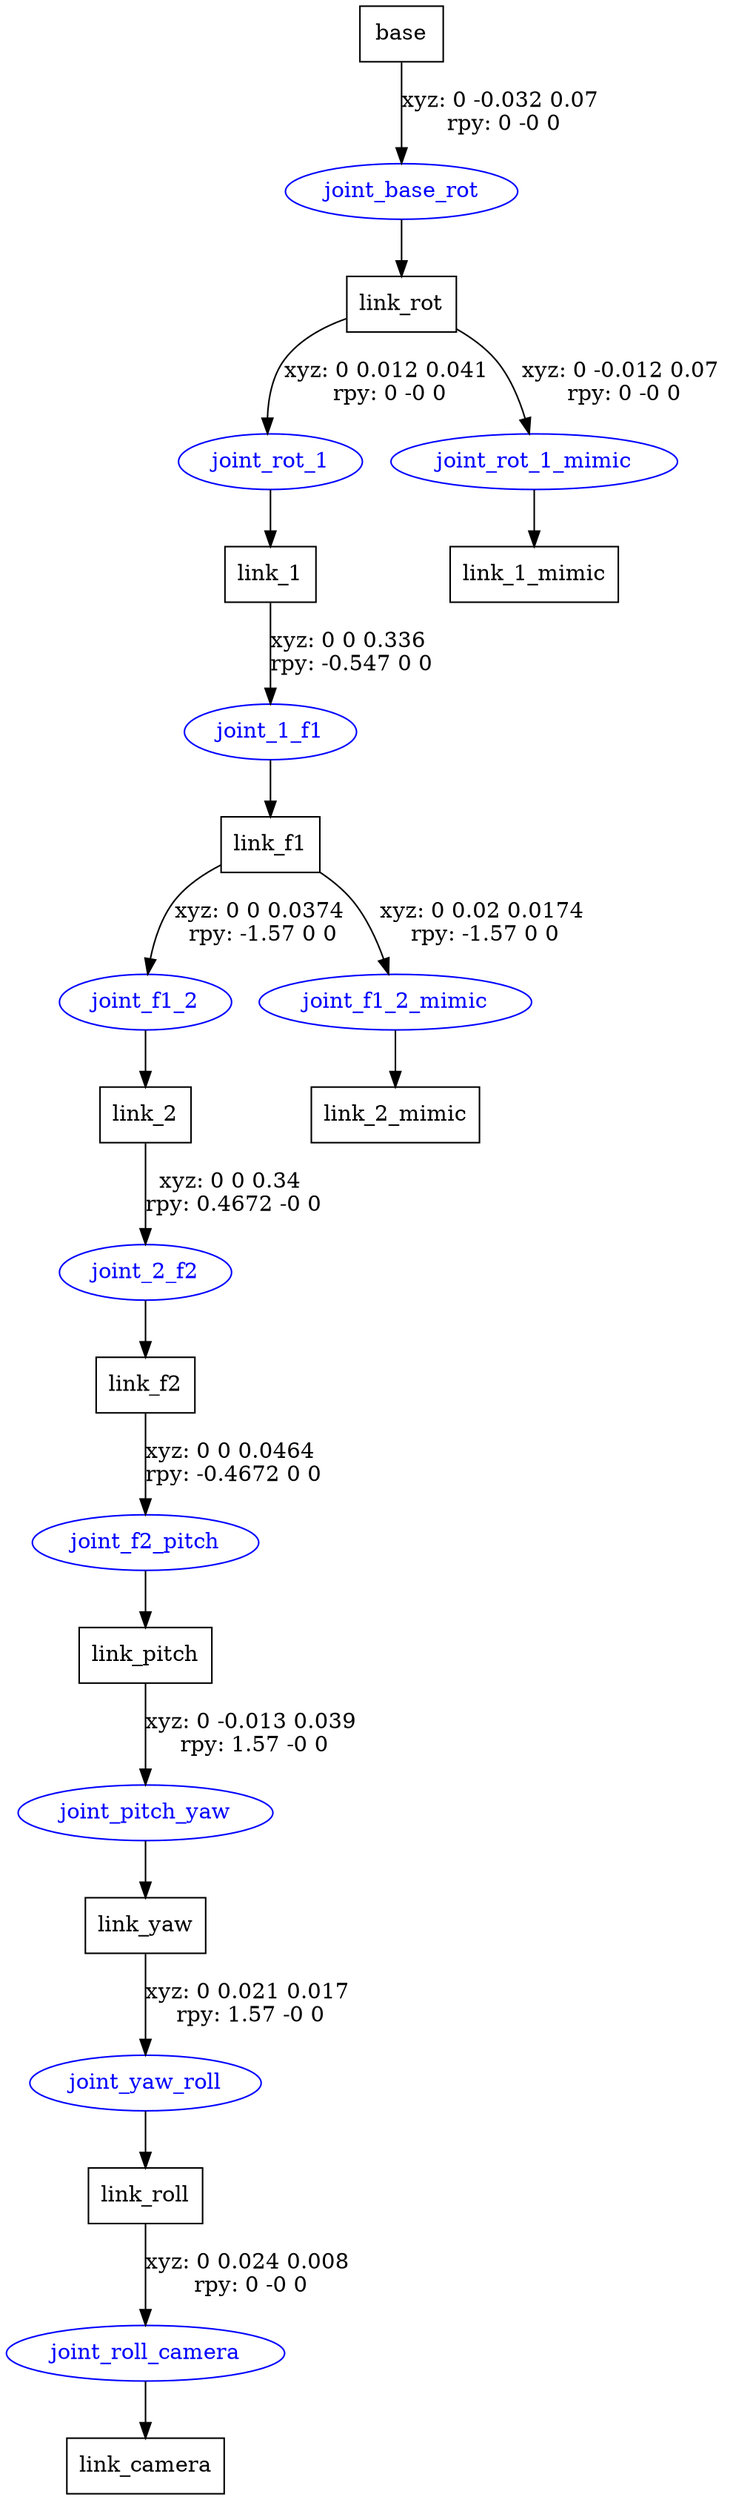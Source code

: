 digraph G {
node [shape=box];
"base" [label="base"];
"link_rot" [label="link_rot"];
"link_1" [label="link_1"];
"link_f1" [label="link_f1"];
"link_2" [label="link_2"];
"link_f2" [label="link_f2"];
"link_pitch" [label="link_pitch"];
"link_yaw" [label="link_yaw"];
"link_roll" [label="link_roll"];
"link_camera" [label="link_camera"];
"link_2_mimic" [label="link_2_mimic"];
"link_1_mimic" [label="link_1_mimic"];
node [shape=ellipse, color=blue, fontcolor=blue];
"base" -> "joint_base_rot" [label="xyz: 0 -0.032 0.07 \nrpy: 0 -0 0"]
"joint_base_rot" -> "link_rot"
"link_rot" -> "joint_rot_1" [label="xyz: 0 0.012 0.041 \nrpy: 0 -0 0"]
"joint_rot_1" -> "link_1"
"link_1" -> "joint_1_f1" [label="xyz: 0 0 0.336 \nrpy: -0.547 0 0"]
"joint_1_f1" -> "link_f1"
"link_f1" -> "joint_f1_2" [label="xyz: 0 0 0.0374 \nrpy: -1.57 0 0"]
"joint_f1_2" -> "link_2"
"link_2" -> "joint_2_f2" [label="xyz: 0 0 0.34 \nrpy: 0.4672 -0 0"]
"joint_2_f2" -> "link_f2"
"link_f2" -> "joint_f2_pitch" [label="xyz: 0 0 0.0464 \nrpy: -0.4672 0 0"]
"joint_f2_pitch" -> "link_pitch"
"link_pitch" -> "joint_pitch_yaw" [label="xyz: 0 -0.013 0.039 \nrpy: 1.57 -0 0"]
"joint_pitch_yaw" -> "link_yaw"
"link_yaw" -> "joint_yaw_roll" [label="xyz: 0 0.021 0.017 \nrpy: 1.57 -0 0"]
"joint_yaw_roll" -> "link_roll"
"link_roll" -> "joint_roll_camera" [label="xyz: 0 0.024 0.008 \nrpy: 0 -0 0"]
"joint_roll_camera" -> "link_camera"
"link_f1" -> "joint_f1_2_mimic" [label="xyz: 0 0.02 0.0174 \nrpy: -1.57 0 0"]
"joint_f1_2_mimic" -> "link_2_mimic"
"link_rot" -> "joint_rot_1_mimic" [label="xyz: 0 -0.012 0.07 \nrpy: 0 -0 0"]
"joint_rot_1_mimic" -> "link_1_mimic"
}
